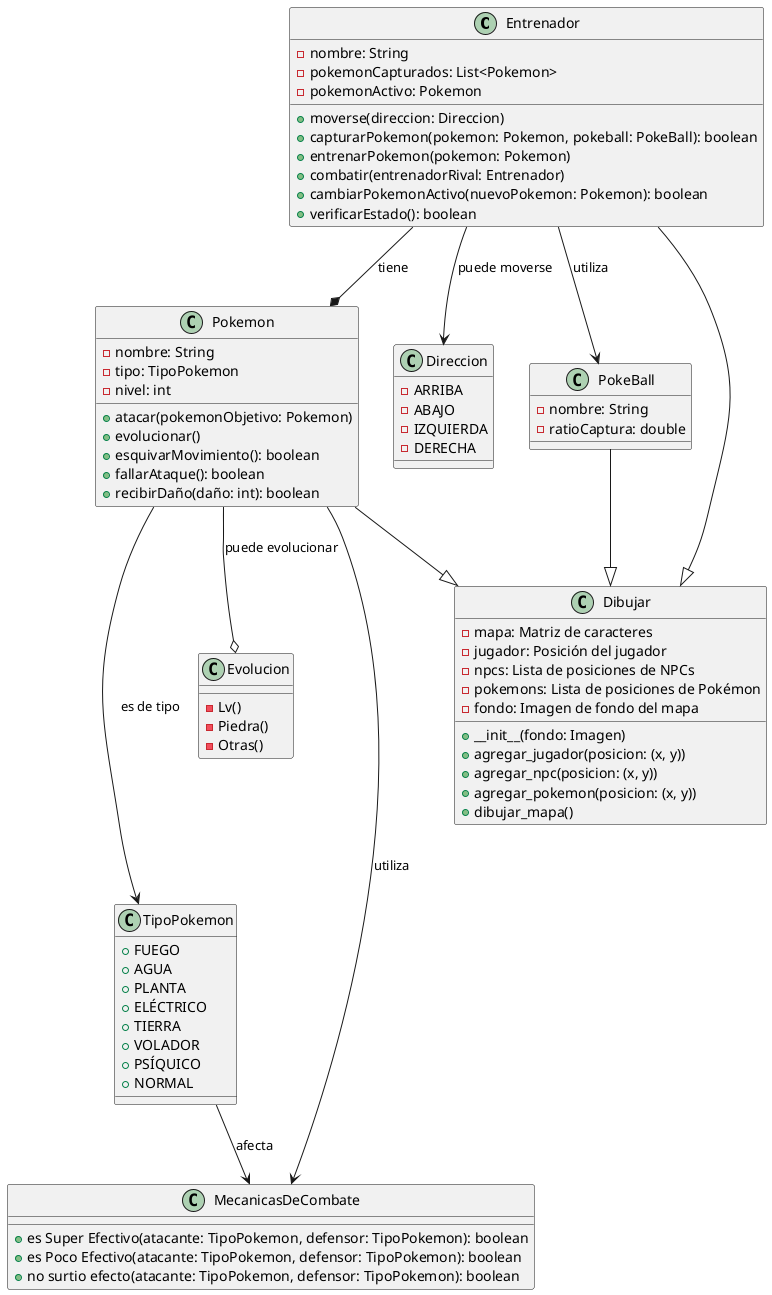 @startuml
class Entrenador {
  - nombre: String
  - pokemonCapturados: List<Pokemon>
  - pokemonActivo: Pokemon
  + moverse(direccion: Direccion)
  + capturarPokemon(pokemon: Pokemon, pokeball: PokeBall): boolean
  + entrenarPokemon(pokemon: Pokemon)
  + combatir(entrenadorRival: Entrenador)
  + cambiarPokemonActivo(nuevoPokemon: Pokemon): boolean
  + verificarEstado(): boolean
}

class Pokemon {
  - nombre: String
  - tipo: TipoPokemon
  - nivel: int
  + atacar(pokemonObjetivo: Pokemon)
  + evolucionar()
  + esquivarMovimiento(): boolean
  + fallarAtaque(): boolean
  + recibirDaño(daño: int): boolean
}

class TipoPokemon {
  + FUEGO
  + AGUA
  + PLANTA
  + ELÉCTRICO
  + TIERRA
  + VOLADOR
  + PSÍQUICO
  + NORMAL
}

class Direccion {
  - ARRIBA
  - ABAJO
  - IZQUIERDA
  - DERECHA
}

class Evolucion {
  - Lv()
  - Piedra()
  - Otras()
}

class MecanicasDeCombate {
  + es Super Efectivo(atacante: TipoPokemon, defensor: TipoPokemon): boolean
  + es Poco Efectivo(atacante: TipoPokemon, defensor: TipoPokemon): boolean
  + no surtio efecto(atacante: TipoPokemon, defensor: TipoPokemon): boolean
}

class PokeBall {
  - nombre: String
  - ratioCaptura: double
}

class Dibujar {
  - mapa: Matriz de caracteres
  - jugador: Posición del jugador
  - npcs: Lista de posiciones de NPCs
  - pokemons: Lista de posiciones de Pokémon
  - fondo: Imagen de fondo del mapa

  + __init__(fondo: Imagen)
  + agregar_jugador(posicion: (x, y))
  + agregar_npc(posicion: (x, y))
  + agregar_pokemon(posicion: (x, y))
  + dibujar_mapa()
}

Entrenador  --* Pokemon : tiene
Pokemon  --o  Evolucion : puede evolucionar
Pokemon ---> TipoPokemon : es de tipo
Entrenador --> Direccion : puede moverse
Pokemon --> MecanicasDeCombate : utiliza
TipoPokemon --> MecanicasDeCombate : afecta
Entrenador --> PokeBall : utiliza
Entrenador --|> Dibujar
Pokemon --|> Dibujar
PokeBall --|> Dibujar
@enduml